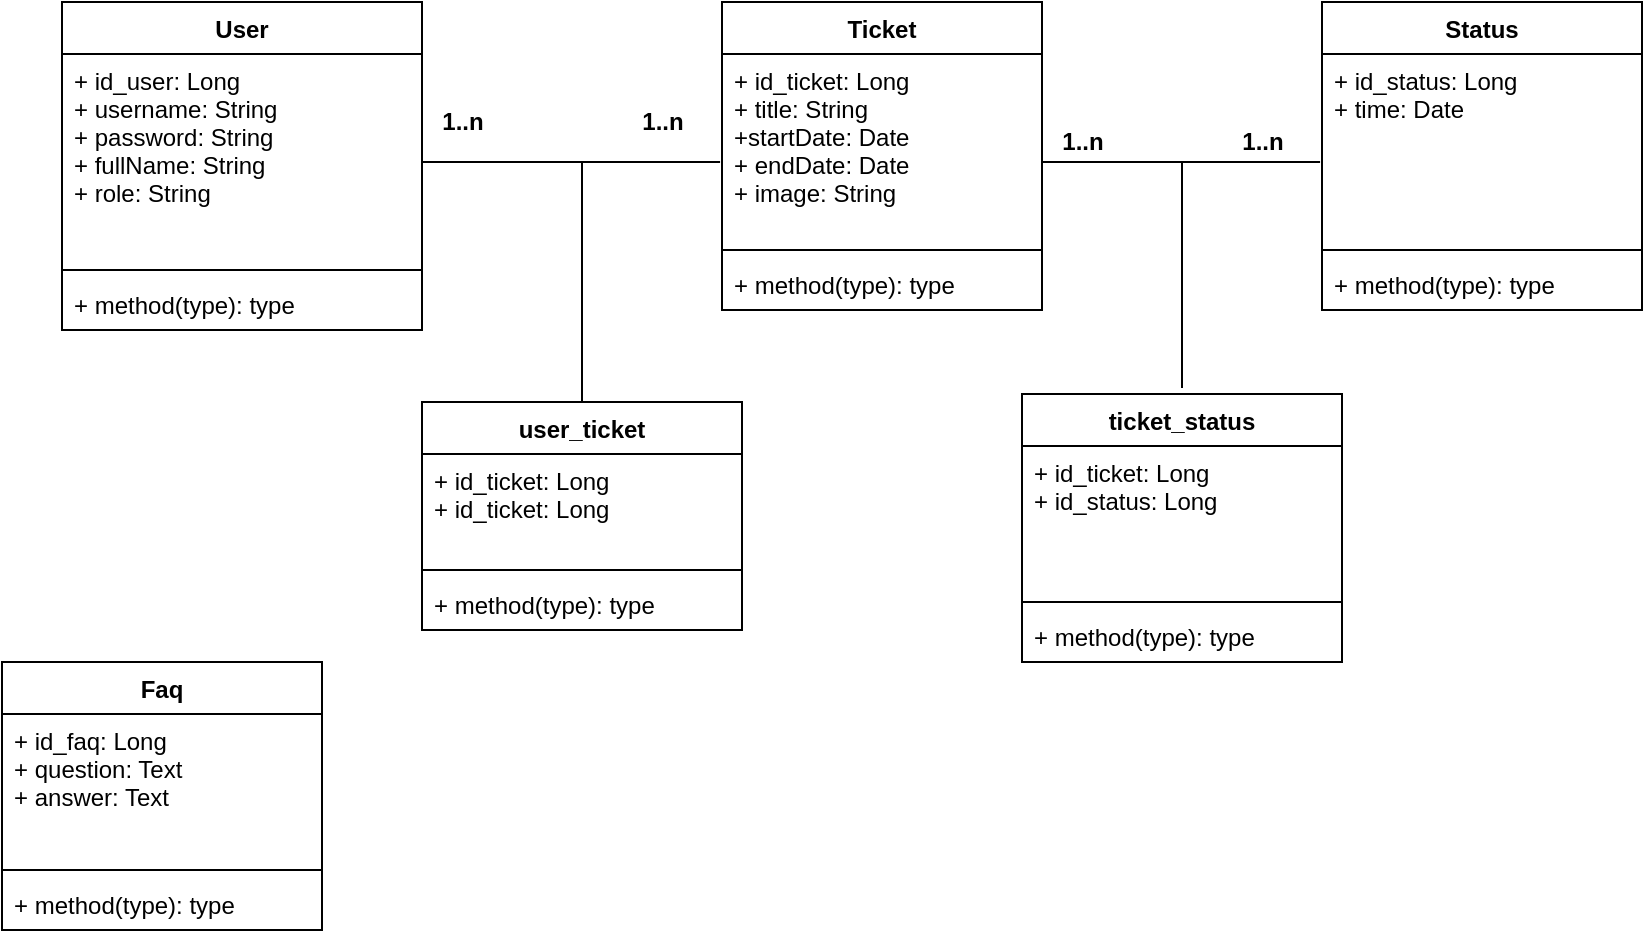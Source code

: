 <mxfile version="13.7.5" type="device"><diagram id="VcnYPxOOOUq3neYyhK7N" name="Page-1"><mxGraphModel dx="942" dy="521" grid="1" gridSize="10" guides="1" tooltips="1" connect="1" arrows="1" fold="1" page="1" pageScale="1" pageWidth="850" pageHeight="1100" math="0" shadow="0"><root><mxCell id="0"/><mxCell id="1" parent="0"/><mxCell id="f2uixw24EjQz57PRK0x6-1" value="User" style="swimlane;fontStyle=1;align=center;verticalAlign=top;childLayout=stackLayout;horizontal=1;startSize=26;horizontalStack=0;resizeParent=1;resizeParentMax=0;resizeLast=0;collapsible=1;marginBottom=0;" parent="1" vertex="1"><mxGeometry x="40" y="40" width="180" height="164" as="geometry"/></mxCell><mxCell id="f2uixw24EjQz57PRK0x6-2" value="+ id_user: Long&#xA;+ username: String&#xA;+ password: String&#xA;+ fullName: String&#xA;+ role: String&#xA;&#xA;" style="text;strokeColor=none;fillColor=none;align=left;verticalAlign=top;spacingLeft=4;spacingRight=4;overflow=hidden;rotatable=0;points=[[0,0.5],[1,0.5]];portConstraint=eastwest;" parent="f2uixw24EjQz57PRK0x6-1" vertex="1"><mxGeometry y="26" width="180" height="104" as="geometry"/></mxCell><mxCell id="f2uixw24EjQz57PRK0x6-3" value="" style="line;strokeWidth=1;fillColor=none;align=left;verticalAlign=middle;spacingTop=-1;spacingLeft=3;spacingRight=3;rotatable=0;labelPosition=right;points=[];portConstraint=eastwest;" parent="f2uixw24EjQz57PRK0x6-1" vertex="1"><mxGeometry y="130" width="180" height="8" as="geometry"/></mxCell><mxCell id="f2uixw24EjQz57PRK0x6-4" value="+ method(type): type" style="text;strokeColor=none;fillColor=none;align=left;verticalAlign=top;spacingLeft=4;spacingRight=4;overflow=hidden;rotatable=0;points=[[0,0.5],[1,0.5]];portConstraint=eastwest;" parent="f2uixw24EjQz57PRK0x6-1" vertex="1"><mxGeometry y="138" width="180" height="26" as="geometry"/></mxCell><mxCell id="f2uixw24EjQz57PRK0x6-5" value="Ticket" style="swimlane;fontStyle=1;align=center;verticalAlign=top;childLayout=stackLayout;horizontal=1;startSize=26;horizontalStack=0;resizeParent=1;resizeParentMax=0;resizeLast=0;collapsible=1;marginBottom=0;" parent="1" vertex="1"><mxGeometry x="370" y="40" width="160" height="154" as="geometry"/></mxCell><mxCell id="f2uixw24EjQz57PRK0x6-6" value="+ id_ticket: Long&#xA;+ title: String&#xA;+startDate: Date&#xA;+ endDate: Date&#xA;+ image: String&#xA;&#xA;" style="text;strokeColor=none;fillColor=none;align=left;verticalAlign=top;spacingLeft=4;spacingRight=4;overflow=hidden;rotatable=0;points=[[0,0.5],[1,0.5]];portConstraint=eastwest;" parent="f2uixw24EjQz57PRK0x6-5" vertex="1"><mxGeometry y="26" width="160" height="94" as="geometry"/></mxCell><mxCell id="f2uixw24EjQz57PRK0x6-7" value="" style="line;strokeWidth=1;fillColor=none;align=left;verticalAlign=middle;spacingTop=-1;spacingLeft=3;spacingRight=3;rotatable=0;labelPosition=right;points=[];portConstraint=eastwest;" parent="f2uixw24EjQz57PRK0x6-5" vertex="1"><mxGeometry y="120" width="160" height="8" as="geometry"/></mxCell><mxCell id="f2uixw24EjQz57PRK0x6-8" value="+ method(type): type" style="text;strokeColor=none;fillColor=none;align=left;verticalAlign=top;spacingLeft=4;spacingRight=4;overflow=hidden;rotatable=0;points=[[0,0.5],[1,0.5]];portConstraint=eastwest;" parent="f2uixw24EjQz57PRK0x6-5" vertex="1"><mxGeometry y="128" width="160" height="26" as="geometry"/></mxCell><mxCell id="f2uixw24EjQz57PRK0x6-23" value="" style="endArrow=none;html=1;entryX=-0.006;entryY=0.574;entryDx=0;entryDy=0;entryPerimeter=0;" parent="1" target="f2uixw24EjQz57PRK0x6-6" edge="1"><mxGeometry width="50" height="50" relative="1" as="geometry"><mxPoint x="220" y="120" as="sourcePoint"/><mxPoint x="450" y="260" as="targetPoint"/></mxGeometry></mxCell><mxCell id="f2uixw24EjQz57PRK0x6-24" value="" style="endArrow=none;html=1;" parent="1" edge="1"><mxGeometry width="50" height="50" relative="1" as="geometry"><mxPoint x="300" y="240" as="sourcePoint"/><mxPoint x="300" y="120" as="targetPoint"/></mxGeometry></mxCell><mxCell id="f2uixw24EjQz57PRK0x6-25" value="user_ticket" style="swimlane;fontStyle=1;align=center;verticalAlign=top;childLayout=stackLayout;horizontal=1;startSize=26;horizontalStack=0;resizeParent=1;resizeParentMax=0;resizeLast=0;collapsible=1;marginBottom=0;" parent="1" vertex="1"><mxGeometry x="220" y="240" width="160" height="114" as="geometry"/></mxCell><mxCell id="f2uixw24EjQz57PRK0x6-26" value="+ id_ticket: Long&#xA;+ id_ticket: Long&#xA;&#xA;" style="text;strokeColor=none;fillColor=none;align=left;verticalAlign=top;spacingLeft=4;spacingRight=4;overflow=hidden;rotatable=0;points=[[0,0.5],[1,0.5]];portConstraint=eastwest;" parent="f2uixw24EjQz57PRK0x6-25" vertex="1"><mxGeometry y="26" width="160" height="54" as="geometry"/></mxCell><mxCell id="f2uixw24EjQz57PRK0x6-27" value="" style="line;strokeWidth=1;fillColor=none;align=left;verticalAlign=middle;spacingTop=-1;spacingLeft=3;spacingRight=3;rotatable=0;labelPosition=right;points=[];portConstraint=eastwest;" parent="f2uixw24EjQz57PRK0x6-25" vertex="1"><mxGeometry y="80" width="160" height="8" as="geometry"/></mxCell><mxCell id="f2uixw24EjQz57PRK0x6-28" value="+ method(type): type" style="text;strokeColor=none;fillColor=none;align=left;verticalAlign=top;spacingLeft=4;spacingRight=4;overflow=hidden;rotatable=0;points=[[0,0.5],[1,0.5]];portConstraint=eastwest;" parent="f2uixw24EjQz57PRK0x6-25" vertex="1"><mxGeometry y="88" width="160" height="26" as="geometry"/></mxCell><mxCell id="f2uixw24EjQz57PRK0x6-9" value="Status" style="swimlane;fontStyle=1;align=center;verticalAlign=top;childLayout=stackLayout;horizontal=1;startSize=26;horizontalStack=0;resizeParent=1;resizeParentMax=0;resizeLast=0;collapsible=1;marginBottom=0;" parent="1" vertex="1"><mxGeometry x="670" y="40" width="160" height="154" as="geometry"/></mxCell><mxCell id="f2uixw24EjQz57PRK0x6-10" value="+ id_status: Long&#xA;+ time: Date&#xA;" style="text;strokeColor=none;fillColor=none;align=left;verticalAlign=top;spacingLeft=4;spacingRight=4;overflow=hidden;rotatable=0;points=[[0,0.5],[1,0.5]];portConstraint=eastwest;" parent="f2uixw24EjQz57PRK0x6-9" vertex="1"><mxGeometry y="26" width="160" height="94" as="geometry"/></mxCell><mxCell id="f2uixw24EjQz57PRK0x6-11" value="" style="line;strokeWidth=1;fillColor=none;align=left;verticalAlign=middle;spacingTop=-1;spacingLeft=3;spacingRight=3;rotatable=0;labelPosition=right;points=[];portConstraint=eastwest;" parent="f2uixw24EjQz57PRK0x6-9" vertex="1"><mxGeometry y="120" width="160" height="8" as="geometry"/></mxCell><mxCell id="f2uixw24EjQz57PRK0x6-12" value="+ method(type): type" style="text;strokeColor=none;fillColor=none;align=left;verticalAlign=top;spacingLeft=4;spacingRight=4;overflow=hidden;rotatable=0;points=[[0,0.5],[1,0.5]];portConstraint=eastwest;" parent="f2uixw24EjQz57PRK0x6-9" vertex="1"><mxGeometry y="128" width="160" height="26" as="geometry"/></mxCell><mxCell id="f2uixw24EjQz57PRK0x6-29" value="" style="endArrow=none;html=1;entryX=-0.006;entryY=0.574;entryDx=0;entryDy=0;entryPerimeter=0;" parent="1" target="f2uixw24EjQz57PRK0x6-10" edge="1"><mxGeometry width="50" height="50" relative="1" as="geometry"><mxPoint x="530" y="120" as="sourcePoint"/><mxPoint x="450" y="260" as="targetPoint"/></mxGeometry></mxCell><mxCell id="f2uixw24EjQz57PRK0x6-30" value="&lt;b&gt;1..n&lt;/b&gt;" style="text;html=1;align=center;verticalAlign=middle;resizable=0;points=[];autosize=1;" parent="1" vertex="1"><mxGeometry x="220" y="90" width="40" height="20" as="geometry"/></mxCell><mxCell id="f2uixw24EjQz57PRK0x6-32" value="&lt;b&gt;1..n&lt;/b&gt;" style="text;html=1;align=center;verticalAlign=middle;resizable=0;points=[];autosize=1;" parent="1" vertex="1"><mxGeometry x="320" y="90" width="40" height="20" as="geometry"/></mxCell><mxCell id="f2uixw24EjQz57PRK0x6-33" value="&lt;b&gt;1..n&lt;/b&gt;" style="text;html=1;align=center;verticalAlign=middle;resizable=0;points=[];autosize=1;" parent="1" vertex="1"><mxGeometry x="530" y="100" width="40" height="20" as="geometry"/></mxCell><mxCell id="f2uixw24EjQz57PRK0x6-34" value="&lt;b&gt;1..n&lt;/b&gt;" style="text;html=1;align=center;verticalAlign=middle;resizable=0;points=[];autosize=1;" parent="1" vertex="1"><mxGeometry x="620" y="100" width="40" height="20" as="geometry"/></mxCell><mxCell id="f2uixw24EjQz57PRK0x6-19" value="Faq" style="swimlane;fontStyle=1;align=center;verticalAlign=top;childLayout=stackLayout;horizontal=1;startSize=26;horizontalStack=0;resizeParent=1;resizeParentMax=0;resizeLast=0;collapsible=1;marginBottom=0;" parent="1" vertex="1"><mxGeometry x="10" y="370" width="160" height="134" as="geometry"/></mxCell><mxCell id="f2uixw24EjQz57PRK0x6-20" value="+ id_faq: Long&#xA;+ question: Text&#xA;+ answer: Text&#xA;" style="text;strokeColor=none;fillColor=none;align=left;verticalAlign=top;spacingLeft=4;spacingRight=4;overflow=hidden;rotatable=0;points=[[0,0.5],[1,0.5]];portConstraint=eastwest;" parent="f2uixw24EjQz57PRK0x6-19" vertex="1"><mxGeometry y="26" width="160" height="74" as="geometry"/></mxCell><mxCell id="f2uixw24EjQz57PRK0x6-21" value="" style="line;strokeWidth=1;fillColor=none;align=left;verticalAlign=middle;spacingTop=-1;spacingLeft=3;spacingRight=3;rotatable=0;labelPosition=right;points=[];portConstraint=eastwest;" parent="f2uixw24EjQz57PRK0x6-19" vertex="1"><mxGeometry y="100" width="160" height="8" as="geometry"/></mxCell><mxCell id="f2uixw24EjQz57PRK0x6-22" value="+ method(type): type" style="text;strokeColor=none;fillColor=none;align=left;verticalAlign=top;spacingLeft=4;spacingRight=4;overflow=hidden;rotatable=0;points=[[0,0.5],[1,0.5]];portConstraint=eastwest;" parent="f2uixw24EjQz57PRK0x6-19" vertex="1"><mxGeometry y="108" width="160" height="26" as="geometry"/></mxCell><mxCell id="3vUGkzWL9oVaG7s1jI8U-5" value="" style="endArrow=none;html=1;" edge="1" parent="1"><mxGeometry width="50" height="50" relative="1" as="geometry"><mxPoint x="600" y="233" as="sourcePoint"/><mxPoint x="600" y="120" as="targetPoint"/></mxGeometry></mxCell><mxCell id="3vUGkzWL9oVaG7s1jI8U-1" value="ticket_status" style="swimlane;fontStyle=1;align=center;verticalAlign=top;childLayout=stackLayout;horizontal=1;startSize=26;horizontalStack=0;resizeParent=1;resizeParentMax=0;resizeLast=0;collapsible=1;marginBottom=0;" vertex="1" parent="1"><mxGeometry x="520" y="236" width="160" height="134" as="geometry"/></mxCell><mxCell id="3vUGkzWL9oVaG7s1jI8U-2" value="+ id_ticket: Long&#xA;+ id_status: Long&#xA;" style="text;strokeColor=none;fillColor=none;align=left;verticalAlign=top;spacingLeft=4;spacingRight=4;overflow=hidden;rotatable=0;points=[[0,0.5],[1,0.5]];portConstraint=eastwest;" vertex="1" parent="3vUGkzWL9oVaG7s1jI8U-1"><mxGeometry y="26" width="160" height="74" as="geometry"/></mxCell><mxCell id="3vUGkzWL9oVaG7s1jI8U-3" value="" style="line;strokeWidth=1;fillColor=none;align=left;verticalAlign=middle;spacingTop=-1;spacingLeft=3;spacingRight=3;rotatable=0;labelPosition=right;points=[];portConstraint=eastwest;" vertex="1" parent="3vUGkzWL9oVaG7s1jI8U-1"><mxGeometry y="100" width="160" height="8" as="geometry"/></mxCell><mxCell id="3vUGkzWL9oVaG7s1jI8U-4" value="+ method(type): type" style="text;strokeColor=none;fillColor=none;align=left;verticalAlign=top;spacingLeft=4;spacingRight=4;overflow=hidden;rotatable=0;points=[[0,0.5],[1,0.5]];portConstraint=eastwest;" vertex="1" parent="3vUGkzWL9oVaG7s1jI8U-1"><mxGeometry y="108" width="160" height="26" as="geometry"/></mxCell></root></mxGraphModel></diagram></mxfile>